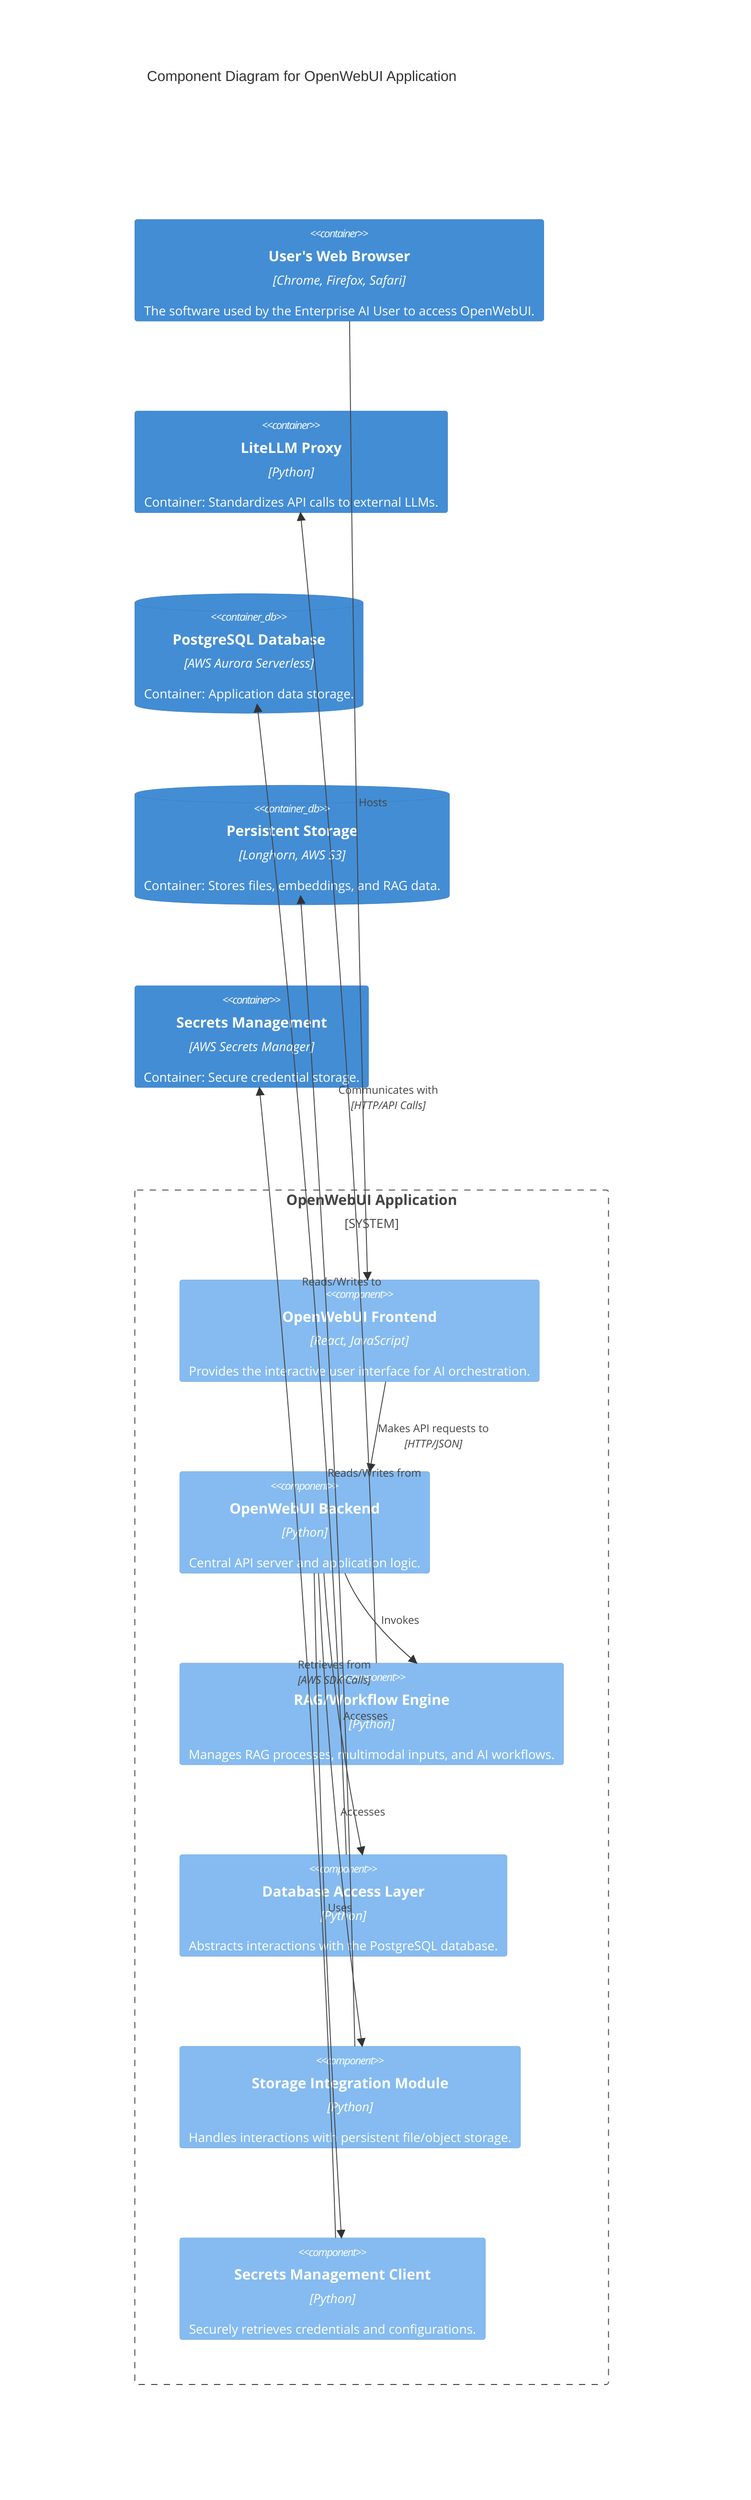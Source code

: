 C4Component
    title Component Diagram for OpenWebUI Application

    Container(web_browser, "User's Web Browser", "Chrome, Firefox, Safari", "The software used by the Enterprise AI User to access OpenWebUI.")

    System_Boundary(openwebui_app, "OpenWebUI Application") {

        Component(frontend, "OpenWebUI Frontend", "React, JavaScript", "Provides the interactive user interface for AI orchestration.")
        Component(backend, "OpenWebUI Backend", "Python", "Central API server and application logic.")
        Component(rag_engine, "RAG/Workflow Engine", "Python", "Manages RAG processes, multimodal inputs, and AI workflows.")
        Component(db_access, "Database Access Layer", "Python", "Abstracts interactions with the PostgreSQL database.")
        Component(storage_integrator, "Storage Integration Module", "Python", "Handles interactions with persistent file/object storage.")
        Component(secrets_client, "Secrets Management Client", "Python", "Securely retrieves credentials and configurations.")

        Rel(frontend, backend, "Makes API requests to", "HTTP/JSON")
        Rel(backend, rag_engine, "Invokes")
        Rel(backend, db_access, "Accesses")
        Rel(backend, storage_integrator, "Accesses")
        Rel(backend, secrets_client, "Uses")
    }

    Container(litellm_proxy, "LiteLLM Proxy", "Python", "Container: Standardizes API calls to external LLMs.")
    ContainerDb(pgsql_db, "PostgreSQL Database", "AWS Aurora Serverless", "Container: Application data storage.")
    ContainerDb(persistent_storage, "Persistent Storage", "Longhorn, AWS S3", "Container: Stores files, embeddings, and RAG data.")
    Container(secrets_mgmt, "Secrets Management", "AWS Secrets Manager", "Container: Secure credential storage.")

    Rel(web_browser, frontend, "Hosts")
    Rel(rag_engine, litellm_proxy, "Communicates with", "HTTP/API Calls")
    Rel(db_access, pgsql_db, "Reads/Writes to")
    Rel(storage_integrator, persistent_storage, "Reads/Writes from")
    Rel(secrets_client, secrets_mgmt, "Retrieves from", "AWS SDK Calls")
